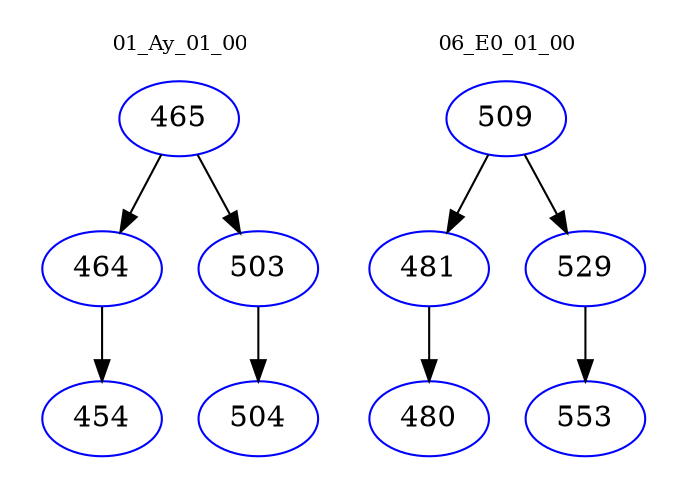 digraph{
subgraph cluster_0 {
color = white
label = "01_Ay_01_00";
fontsize=10;
T0_465 [label="465", color="blue"]
T0_465 -> T0_464 [color="black"]
T0_464 [label="464", color="blue"]
T0_464 -> T0_454 [color="black"]
T0_454 [label="454", color="blue"]
T0_465 -> T0_503 [color="black"]
T0_503 [label="503", color="blue"]
T0_503 -> T0_504 [color="black"]
T0_504 [label="504", color="blue"]
}
subgraph cluster_1 {
color = white
label = "06_E0_01_00";
fontsize=10;
T1_509 [label="509", color="blue"]
T1_509 -> T1_481 [color="black"]
T1_481 [label="481", color="blue"]
T1_481 -> T1_480 [color="black"]
T1_480 [label="480", color="blue"]
T1_509 -> T1_529 [color="black"]
T1_529 [label="529", color="blue"]
T1_529 -> T1_553 [color="black"]
T1_553 [label="553", color="blue"]
}
}
